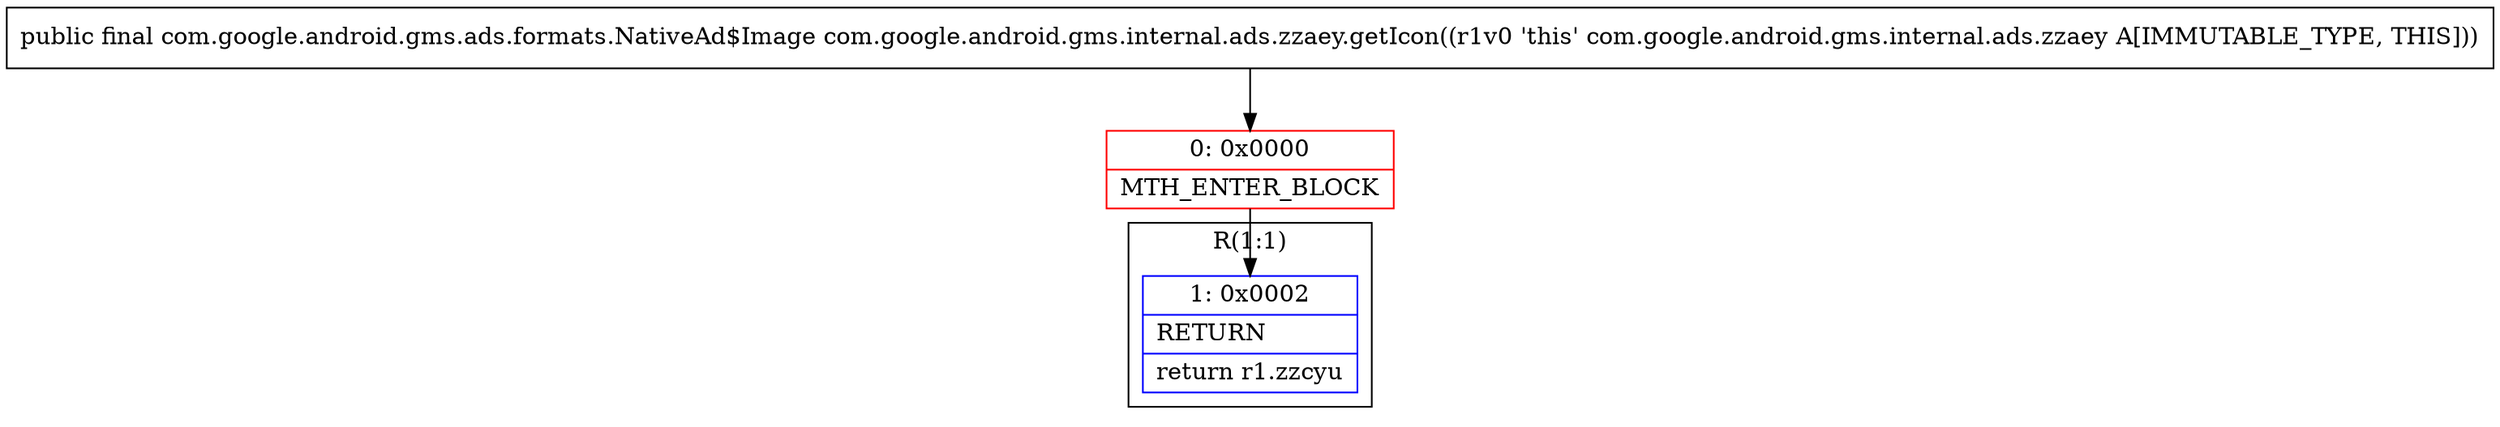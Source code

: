digraph "CFG forcom.google.android.gms.internal.ads.zzaey.getIcon()Lcom\/google\/android\/gms\/ads\/formats\/NativeAd$Image;" {
subgraph cluster_Region_1783400345 {
label = "R(1:1)";
node [shape=record,color=blue];
Node_1 [shape=record,label="{1\:\ 0x0002|RETURN\l|return r1.zzcyu\l}"];
}
Node_0 [shape=record,color=red,label="{0\:\ 0x0000|MTH_ENTER_BLOCK\l}"];
MethodNode[shape=record,label="{public final com.google.android.gms.ads.formats.NativeAd$Image com.google.android.gms.internal.ads.zzaey.getIcon((r1v0 'this' com.google.android.gms.internal.ads.zzaey A[IMMUTABLE_TYPE, THIS])) }"];
MethodNode -> Node_0;
Node_0 -> Node_1;
}

